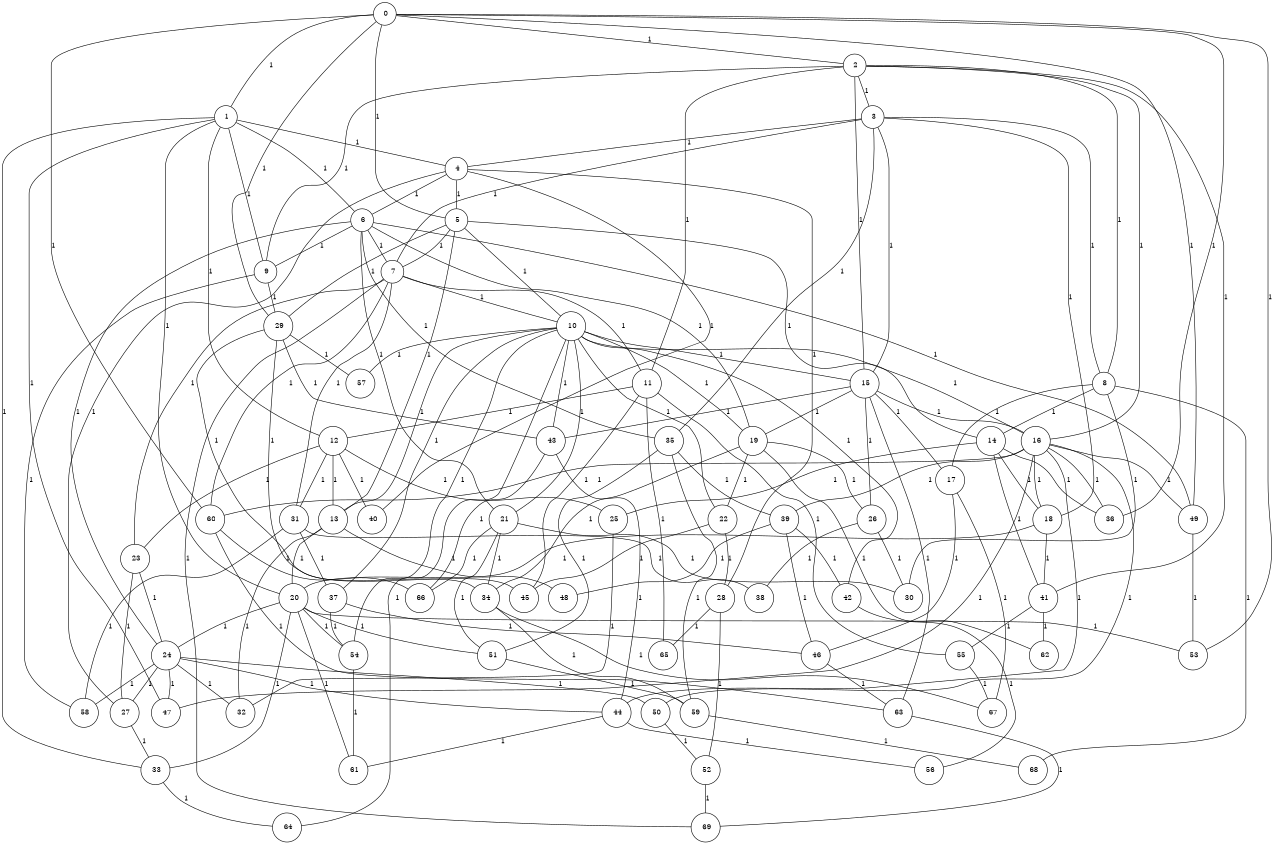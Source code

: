 graph G {
size="8.5,11;"
ratio = "expand;"
fixedsize="true;"
overlap="scale;"
node[shape=circle,width=.12,hight=.12,fontsize=12]
edge[fontsize=12]

0[label=" 0" color=black, pos="0.53035444,2.3790008!"];
1[label=" 1" color=black, pos="1.3802834,1.7553304!"];
2[label=" 2" color=black, pos="2.0139921,2.256095!"];
3[label=" 3" color=black, pos="2.1699661,0.48720216!"];
4[label=" 4" color=black, pos="1.9200564,1.0247298!"];
5[label=" 5" color=black, pos="2.7372636,0.3268425!"];
6[label=" 6" color=black, pos="1.1293396,0.94372344!"];
7[label=" 7" color=black, pos="0.038409508,0.84118417!"];
8[label=" 8" color=black, pos="2.8916267,1.1407225!"];
9[label=" 9" color=black, pos="0.58074824,2.4083394!"];
10[label=" 10" color=black, pos="1.5643158,2.0846709!"];
11[label=" 11" color=black, pos="1.2896921,1.4272438!"];
12[label=" 12" color=black, pos="1.3489692,0.39693067!"];
13[label=" 13" color=black, pos="0.020273156,1.3731305!"];
14[label=" 14" color=black, pos="2.507496,0.75228634!"];
15[label=" 15" color=black, pos="0.45146627,0.11466942!"];
16[label=" 16" color=black, pos="1.8136555,0.61500313!"];
17[label=" 17" color=black, pos="0.15144486,0.98914403!"];
18[label=" 18" color=black, pos="0.68777698,0.45004243!"];
19[label=" 19" color=black, pos="0.64568799,2.1872176!"];
20[label=" 20" color=black, pos="2.3292597,0.080890054!"];
21[label=" 21" color=black, pos="1.3079215,0.49914562!"];
22[label=" 22" color=black, pos="0.77087459,0.36132289!"];
23[label=" 23" color=black, pos="2.8449025,0.56543385!"];
24[label=" 24" color=black, pos="0.73138425,2.0529617!"];
25[label=" 25" color=black, pos="0.20377953,2.5985897!"];
26[label=" 26" color=black, pos="1.1159206,2.8690256!"];
27[label=" 27" color=black, pos="0.92591836,1.7562658!"];
28[label=" 28" color=black, pos="2.6403915,0.604711!"];
29[label=" 29" color=black, pos="0.29117649,2.7637304!"];
30[label=" 30" color=black, pos="0.35528859,2.2843919!"];
31[label=" 31" color=black, pos="0.6010456,0.85874903!"];
32[label=" 32" color=black, pos="2.0302628,2.215259!"];
33[label=" 33" color=black, pos="1.9538164,0.12559883!"];
34[label=" 34" color=black, pos="2.8624809,2.8313457!"];
35[label=" 35" color=black, pos="2.0508677,0.043577342!"];
36[label=" 36" color=black, pos="0.42476742,1.6395722!"];
37[label=" 37" color=black, pos="0.75214497,2.777995!"];
38[label=" 38" color=black, pos="1.5283559,0.30762463!"];
39[label=" 39" color=black, pos="0.91221272,0.46183133!"];
40[label=" 40" color=black, pos="0.078084379,0.17651781!"];
41[label=" 41" color=black, pos="2.490939,0.10163788!"];
42[label=" 42" color=black, pos="0.29674108,2.1418191!"];
43[label=" 43" color=black, pos="1.5205951,0.038867957!"];
44[label=" 44" color=black, pos="1.8336848,0.66130644!"];
45[label=" 45" color=black, pos="2.0817427,2.6932634!"];
46[label=" 46" color=black, pos="2.5016883,0.73950006!"];
47[label=" 47" color=black, pos="0.16726166,2.3563766!"];
48[label=" 48" color=black, pos="1.8784217,1.2772468!"];
49[label=" 49" color=black, pos="0.83501102,0.7227806!"];
50[label=" 50" color=black, pos="1.3118683,1.4793609!"];
51[label=" 51" color=black, pos="0.049996209,2.777826!"];
52[label=" 52" color=black, pos="1.1966689,2.4695108!"];
53[label=" 53" color=black, pos="1.8784338,1.8885102!"];
54[label=" 54" color=black, pos="2.1636622,0.79402325!"];
55[label=" 55" color=black, pos="0.82934169,1.5762699!"];
56[label=" 56" color=black, pos="2.6832942,2.0771241!"];
57[label=" 57" color=black, pos="2.2324015,1.6500573!"];
58[label=" 58" color=black, pos="0.66450442,0.3767332!"];
59[label=" 59" color=black, pos="1.647647,2.5981817!"];
60[label=" 60" color=black, pos="2.5936916,0.12272756!"];
61[label=" 61" color=black, pos="2.2304667,0.8522476!"];
62[label=" 62" color=black, pos="1.6392481,1.7250527!"];
63[label=" 63" color=black, pos="1.7966707,1.1763532!"];
64[label=" 64" color=black, pos="2.1548393,1.9982701!"];
65[label=" 65" color=black, pos="1.053382,1.9315105!"];
66[label=" 66" color=black, pos="0.77774553,2.432387!"];
67[label=" 67" color=black, pos="1.4628029,2.2697084!"];
68[label=" 68" color=black, pos="2.0982611,0.52861986!"];
69[label=" 69" color=black, pos="0.40367377,0.72285664!"];
0--1[label="1"]
0--2[label="1"]
0--5[label="1"]
0--29[label="1"]
0--36[label="1"]
0--49[label="1"]
0--53[label="1"]
0--60[label="1"]
1--4[label="1"]
1--6[label="1"]
1--9[label="1"]
1--12[label="1"]
1--20[label="1"]
1--33[label="1"]
1--47[label="1"]
2--3[label="1"]
2--8[label="1"]
2--9[label="1"]
2--11[label="1"]
2--15[label="1"]
2--16[label="1"]
2--41[label="1"]
3--4[label="1"]
3--7[label="1"]
3--8[label="1"]
3--15[label="1"]
3--18[label="1"]
3--35[label="1"]
4--5[label="1"]
4--6[label="1"]
4--27[label="1"]
4--28[label="1"]
4--40[label="1"]
5--7[label="1"]
5--10[label="1"]
5--13[label="1"]
5--14[label="1"]
5--29[label="1"]
6--7[label="1"]
6--9[label="1"]
6--19[label="1"]
6--21[label="1"]
6--24[label="1"]
6--35[label="1"]
6--49[label="1"]
7--10[label="1"]
7--11[label="1"]
7--23[label="1"]
7--31[label="1"]
7--60[label="1"]
7--69[label="1"]
8--14[label="1"]
8--17[label="1"]
8--30[label="1"]
8--68[label="1"]
9--29[label="1"]
9--58[label="1"]
10--13[label="1"]
10--15[label="1"]
10--16[label="1"]
10--19[label="1"]
10--21[label="1"]
10--22[label="1"]
10--37[label="1"]
10--42[label="1"]
10--43[label="1"]
10--54[label="1"]
10--57[label="1"]
10--64[label="1"]
11--12[label="1"]
11--45[label="1"]
11--55[label="1"]
11--65[label="1"]
12--13[label="1"]
12--23[label="1"]
12--25[label="1"]
12--31[label="1"]
12--40[label="1"]
13--20[label="1"]
13--32[label="1"]
13--48[label="1"]
14--18[label="1"]
14--25[label="1"]
14--36[label="1"]
14--41[label="1"]
15--16[label="1"]
15--17[label="1"]
15--19[label="1"]
15--26[label="1"]
15--43[label="1"]
15--63[label="1"]
16--18[label="1"]
16--36[label="1"]
16--39[label="1"]
16--44[label="1"]
16--47[label="1"]
16--49[label="1"]
16--50[label="1"]
16--60[label="1"]
17--46[label="1"]
17--67[label="1"]
18--20[label="1"]
18--41[label="1"]
19--22[label="1"]
19--26[label="1"]
19--34[label="1"]
19--62[label="1"]
20--24[label="1"]
20--33[label="1"]
20--51[label="1"]
20--53[label="1"]
20--54[label="1"]
20--61[label="1"]
21--30[label="1"]
21--34[label="1"]
21--51[label="1"]
21--66[label="1"]
22--28[label="1"]
22--45[label="1"]
23--24[label="1"]
23--27[label="1"]
24--27[label="1"]
24--32[label="1"]
24--44[label="1"]
24--47[label="1"]
24--50[label="1"]
24--58[label="1"]
25--32[label="1"]
26--30[label="1"]
26--38[label="1"]
27--33[label="1"]
28--52[label="1"]
28--65[label="1"]
29--34[label="1"]
29--43[label="1"]
29--45[label="1"]
29--57[label="1"]
31--37[label="1"]
31--38[label="1"]
31--58[label="1"]
33--64[label="1"]
34--59[label="1"]
34--67[label="1"]
35--39[label="1"]
35--51[label="1"]
35--59[label="1"]
37--46[label="1"]
37--54[label="1"]
39--42[label="1"]
39--46[label="1"]
39--48[label="1"]
41--55[label="1"]
41--62[label="1"]
42--56[label="1"]
43--44[label="1"]
43--66[label="1"]
44--56[label="1"]
44--61[label="1"]
46--63[label="1"]
49--53[label="1"]
50--52[label="1"]
51--59[label="1"]
52--69[label="1"]
54--61[label="1"]
55--67[label="1"]
59--68[label="1"]
60--63[label="1"]
60--66[label="1"]
63--69[label="1"]

}
